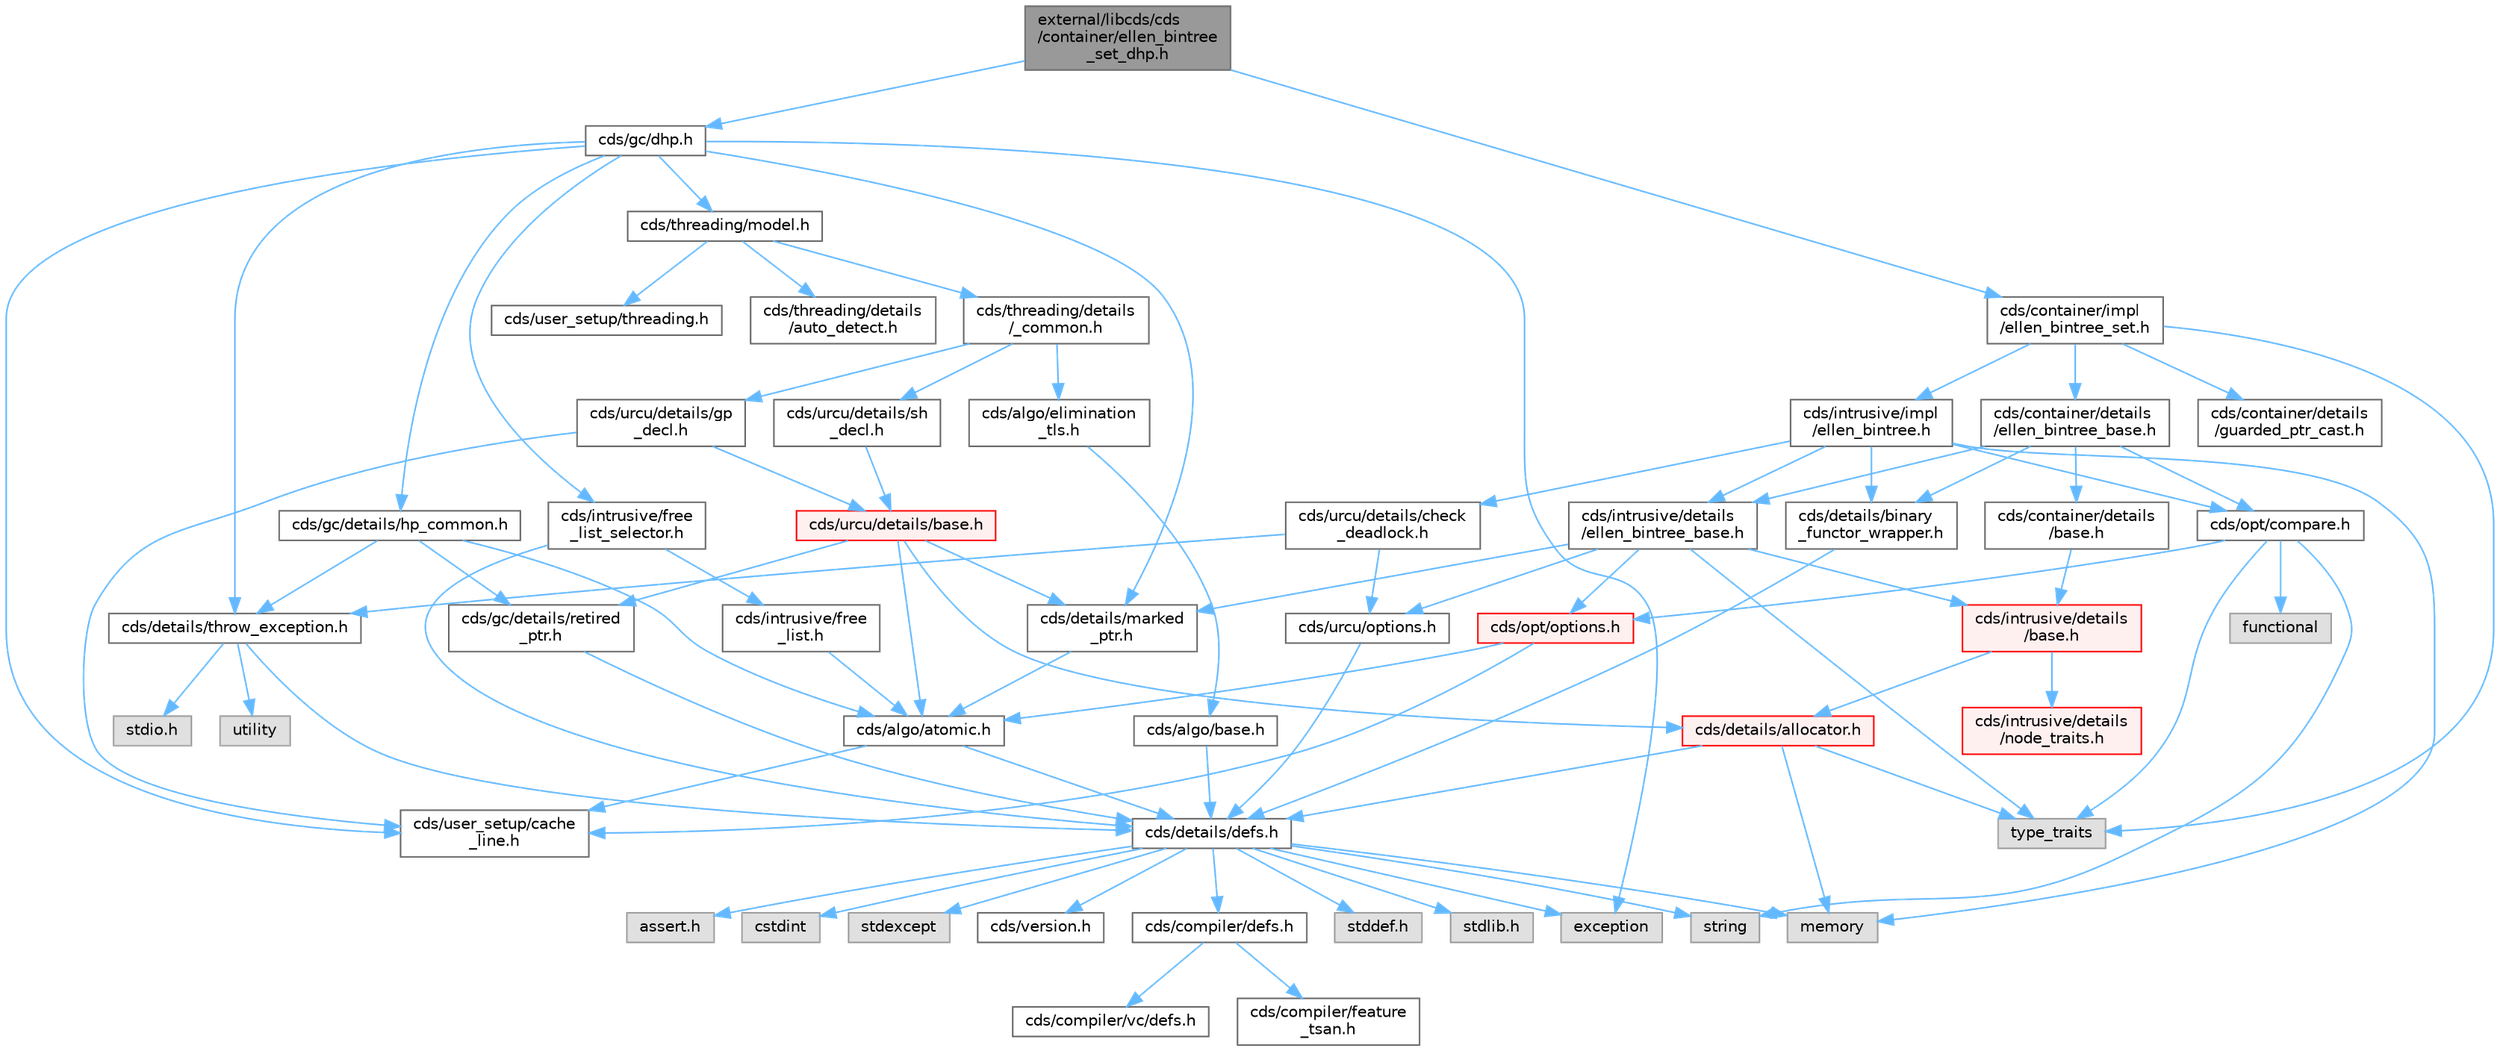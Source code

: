 digraph "external/libcds/cds/container/ellen_bintree_set_dhp.h"
{
 // LATEX_PDF_SIZE
  bgcolor="transparent";
  edge [fontname=Helvetica,fontsize=10,labelfontname=Helvetica,labelfontsize=10];
  node [fontname=Helvetica,fontsize=10,shape=box,height=0.2,width=0.4];
  Node1 [id="Node000001",label="external/libcds/cds\l/container/ellen_bintree\l_set_dhp.h",height=0.2,width=0.4,color="gray40", fillcolor="grey60", style="filled", fontcolor="black",tooltip=" "];
  Node1 -> Node2 [id="edge1_Node000001_Node000002",color="steelblue1",style="solid",tooltip=" "];
  Node2 [id="Node000002",label="cds/gc/dhp.h",height=0.2,width=0.4,color="grey40", fillcolor="white", style="filled",URL="$dhp_8h.html",tooltip=" "];
  Node2 -> Node3 [id="edge2_Node000002_Node000003",color="steelblue1",style="solid",tooltip=" "];
  Node3 [id="Node000003",label="exception",height=0.2,width=0.4,color="grey60", fillcolor="#E0E0E0", style="filled",tooltip=" "];
  Node2 -> Node4 [id="edge3_Node000002_Node000004",color="steelblue1",style="solid",tooltip=" "];
  Node4 [id="Node000004",label="cds/gc/details/hp_common.h",height=0.2,width=0.4,color="grey40", fillcolor="white", style="filled",URL="$hp__common_8h.html",tooltip=" "];
  Node4 -> Node5 [id="edge4_Node000004_Node000005",color="steelblue1",style="solid",tooltip=" "];
  Node5 [id="Node000005",label="cds/algo/atomic.h",height=0.2,width=0.4,color="grey40", fillcolor="white", style="filled",URL="$external_2libcds_2cds_2algo_2atomic_8h.html",tooltip=" "];
  Node5 -> Node6 [id="edge5_Node000005_Node000006",color="steelblue1",style="solid",tooltip=" "];
  Node6 [id="Node000006",label="cds/details/defs.h",height=0.2,width=0.4,color="grey40", fillcolor="white", style="filled",URL="$details_2defs_8h.html",tooltip=" "];
  Node6 -> Node7 [id="edge6_Node000006_Node000007",color="steelblue1",style="solid",tooltip=" "];
  Node7 [id="Node000007",label="stddef.h",height=0.2,width=0.4,color="grey60", fillcolor="#E0E0E0", style="filled",tooltip=" "];
  Node6 -> Node8 [id="edge7_Node000006_Node000008",color="steelblue1",style="solid",tooltip=" "];
  Node8 [id="Node000008",label="stdlib.h",height=0.2,width=0.4,color="grey60", fillcolor="#E0E0E0", style="filled",tooltip=" "];
  Node6 -> Node9 [id="edge8_Node000006_Node000009",color="steelblue1",style="solid",tooltip=" "];
  Node9 [id="Node000009",label="assert.h",height=0.2,width=0.4,color="grey60", fillcolor="#E0E0E0", style="filled",tooltip=" "];
  Node6 -> Node10 [id="edge9_Node000006_Node000010",color="steelblue1",style="solid",tooltip=" "];
  Node10 [id="Node000010",label="cstdint",height=0.2,width=0.4,color="grey60", fillcolor="#E0E0E0", style="filled",tooltip=" "];
  Node6 -> Node3 [id="edge10_Node000006_Node000003",color="steelblue1",style="solid",tooltip=" "];
  Node6 -> Node11 [id="edge11_Node000006_Node000011",color="steelblue1",style="solid",tooltip=" "];
  Node11 [id="Node000011",label="stdexcept",height=0.2,width=0.4,color="grey60", fillcolor="#E0E0E0", style="filled",tooltip=" "];
  Node6 -> Node12 [id="edge12_Node000006_Node000012",color="steelblue1",style="solid",tooltip=" "];
  Node12 [id="Node000012",label="string",height=0.2,width=0.4,color="grey60", fillcolor="#E0E0E0", style="filled",tooltip=" "];
  Node6 -> Node13 [id="edge13_Node000006_Node000013",color="steelblue1",style="solid",tooltip=" "];
  Node13 [id="Node000013",label="memory",height=0.2,width=0.4,color="grey60", fillcolor="#E0E0E0", style="filled",tooltip=" "];
  Node6 -> Node14 [id="edge14_Node000006_Node000014",color="steelblue1",style="solid",tooltip=" "];
  Node14 [id="Node000014",label="cds/version.h",height=0.2,width=0.4,color="grey40", fillcolor="white", style="filled",URL="$external_2libcds_2cds_2version_8h.html",tooltip=" "];
  Node6 -> Node15 [id="edge15_Node000006_Node000015",color="steelblue1",style="solid",tooltip=" "];
  Node15 [id="Node000015",label="cds/compiler/defs.h",height=0.2,width=0.4,color="grey40", fillcolor="white", style="filled",URL="$compiler_2defs_8h.html",tooltip=" "];
  Node15 -> Node16 [id="edge16_Node000015_Node000016",color="steelblue1",style="solid",tooltip=" "];
  Node16 [id="Node000016",label="cds/compiler/vc/defs.h",height=0.2,width=0.4,color="grey40", fillcolor="white", style="filled",URL="$compiler_2vc_2defs_8h.html",tooltip=" "];
  Node15 -> Node17 [id="edge17_Node000015_Node000017",color="steelblue1",style="solid",tooltip=" "];
  Node17 [id="Node000017",label="cds/compiler/feature\l_tsan.h",height=0.2,width=0.4,color="grey40", fillcolor="white", style="filled",URL="$feature__tsan_8h.html",tooltip=" "];
  Node5 -> Node18 [id="edge18_Node000005_Node000018",color="steelblue1",style="solid",tooltip=" "];
  Node18 [id="Node000018",label="cds/user_setup/cache\l_line.h",height=0.2,width=0.4,color="grey40", fillcolor="white", style="filled",URL="$cache__line_8h.html",tooltip="Cache-line size definition"];
  Node4 -> Node19 [id="edge19_Node000004_Node000019",color="steelblue1",style="solid",tooltip=" "];
  Node19 [id="Node000019",label="cds/gc/details/retired\l_ptr.h",height=0.2,width=0.4,color="grey40", fillcolor="white", style="filled",URL="$retired__ptr_8h.html",tooltip=" "];
  Node19 -> Node6 [id="edge20_Node000019_Node000006",color="steelblue1",style="solid",tooltip=" "];
  Node4 -> Node20 [id="edge21_Node000004_Node000020",color="steelblue1",style="solid",tooltip=" "];
  Node20 [id="Node000020",label="cds/details/throw_exception.h",height=0.2,width=0.4,color="grey40", fillcolor="white", style="filled",URL="$throw__exception_8h.html",tooltip=" "];
  Node20 -> Node6 [id="edge22_Node000020_Node000006",color="steelblue1",style="solid",tooltip=" "];
  Node20 -> Node21 [id="edge23_Node000020_Node000021",color="steelblue1",style="solid",tooltip=" "];
  Node21 [id="Node000021",label="stdio.h",height=0.2,width=0.4,color="grey60", fillcolor="#E0E0E0", style="filled",tooltip=" "];
  Node20 -> Node22 [id="edge24_Node000020_Node000022",color="steelblue1",style="solid",tooltip=" "];
  Node22 [id="Node000022",label="utility",height=0.2,width=0.4,color="grey60", fillcolor="#E0E0E0", style="filled",tooltip=" "];
  Node2 -> Node23 [id="edge25_Node000002_Node000023",color="steelblue1",style="solid",tooltip=" "];
  Node23 [id="Node000023",label="cds/threading/model.h",height=0.2,width=0.4,color="grey40", fillcolor="white", style="filled",URL="$model_8h.html",tooltip=" "];
  Node23 -> Node24 [id="edge26_Node000023_Node000024",color="steelblue1",style="solid",tooltip=" "];
  Node24 [id="Node000024",label="cds/threading/details\l/_common.h",height=0.2,width=0.4,color="grey40", fillcolor="white", style="filled",URL="$__common_8h.html",tooltip=" "];
  Node24 -> Node25 [id="edge27_Node000024_Node000025",color="steelblue1",style="solid",tooltip=" "];
  Node25 [id="Node000025",label="cds/urcu/details/gp\l_decl.h",height=0.2,width=0.4,color="grey40", fillcolor="white", style="filled",URL="$gp__decl_8h.html",tooltip=" "];
  Node25 -> Node26 [id="edge28_Node000025_Node000026",color="steelblue1",style="solid",tooltip=" "];
  Node26 [id="Node000026",label="cds/urcu/details/base.h",height=0.2,width=0.4,color="red", fillcolor="#FFF0F0", style="filled",URL="$external_2libcds_2cds_2urcu_2details_2base_8h.html",tooltip=" "];
  Node26 -> Node5 [id="edge29_Node000026_Node000005",color="steelblue1",style="solid",tooltip=" "];
  Node26 -> Node19 [id="edge30_Node000026_Node000019",color="steelblue1",style="solid",tooltip=" "];
  Node26 -> Node27 [id="edge31_Node000026_Node000027",color="steelblue1",style="solid",tooltip=" "];
  Node27 [id="Node000027",label="cds/details/allocator.h",height=0.2,width=0.4,color="red", fillcolor="#FFF0F0", style="filled",URL="$external_2libcds_2cds_2details_2allocator_8h.html",tooltip=" "];
  Node27 -> Node28 [id="edge32_Node000027_Node000028",color="steelblue1",style="solid",tooltip=" "];
  Node28 [id="Node000028",label="type_traits",height=0.2,width=0.4,color="grey60", fillcolor="#E0E0E0", style="filled",tooltip=" "];
  Node27 -> Node13 [id="edge33_Node000027_Node000013",color="steelblue1",style="solid",tooltip=" "];
  Node27 -> Node6 [id="edge34_Node000027_Node000006",color="steelblue1",style="solid",tooltip=" "];
  Node26 -> Node45 [id="edge35_Node000026_Node000045",color="steelblue1",style="solid",tooltip=" "];
  Node45 [id="Node000045",label="cds/details/marked\l_ptr.h",height=0.2,width=0.4,color="grey40", fillcolor="white", style="filled",URL="$marked__ptr_8h.html",tooltip=" "];
  Node45 -> Node5 [id="edge36_Node000045_Node000005",color="steelblue1",style="solid",tooltip=" "];
  Node25 -> Node18 [id="edge37_Node000025_Node000018",color="steelblue1",style="solid",tooltip=" "];
  Node24 -> Node46 [id="edge38_Node000024_Node000046",color="steelblue1",style="solid",tooltip=" "];
  Node46 [id="Node000046",label="cds/urcu/details/sh\l_decl.h",height=0.2,width=0.4,color="grey40", fillcolor="white", style="filled",URL="$sh__decl_8h.html",tooltip=" "];
  Node46 -> Node26 [id="edge39_Node000046_Node000026",color="steelblue1",style="solid",tooltip=" "];
  Node24 -> Node47 [id="edge40_Node000024_Node000047",color="steelblue1",style="solid",tooltip=" "];
  Node47 [id="Node000047",label="cds/algo/elimination\l_tls.h",height=0.2,width=0.4,color="grey40", fillcolor="white", style="filled",URL="$elimination__tls_8h.html",tooltip=" "];
  Node47 -> Node48 [id="edge41_Node000047_Node000048",color="steelblue1",style="solid",tooltip=" "];
  Node48 [id="Node000048",label="cds/algo/base.h",height=0.2,width=0.4,color="grey40", fillcolor="white", style="filled",URL="$external_2libcds_2cds_2algo_2base_8h.html",tooltip=" "];
  Node48 -> Node6 [id="edge42_Node000048_Node000006",color="steelblue1",style="solid",tooltip=" "];
  Node23 -> Node49 [id="edge43_Node000023_Node000049",color="steelblue1",style="solid",tooltip=" "];
  Node49 [id="Node000049",label="cds/user_setup/threading.h",height=0.2,width=0.4,color="grey40", fillcolor="white", style="filled",URL="$external_2libcds_2cds_2user__setup_2threading_8h.html",tooltip=" "];
  Node23 -> Node50 [id="edge44_Node000023_Node000050",color="steelblue1",style="solid",tooltip=" "];
  Node50 [id="Node000050",label="cds/threading/details\l/auto_detect.h",height=0.2,width=0.4,color="grey40", fillcolor="white", style="filled",URL="$auto__detect_8h.html",tooltip=" "];
  Node2 -> Node51 [id="edge45_Node000002_Node000051",color="steelblue1",style="solid",tooltip=" "];
  Node51 [id="Node000051",label="cds/intrusive/free\l_list_selector.h",height=0.2,width=0.4,color="grey40", fillcolor="white", style="filled",URL="$free__list__selector_8h.html",tooltip=" "];
  Node51 -> Node6 [id="edge46_Node000051_Node000006",color="steelblue1",style="solid",tooltip=" "];
  Node51 -> Node52 [id="edge47_Node000051_Node000052",color="steelblue1",style="solid",tooltip=" "];
  Node52 [id="Node000052",label="cds/intrusive/free\l_list.h",height=0.2,width=0.4,color="grey40", fillcolor="white", style="filled",URL="$free__list_8h.html",tooltip=" "];
  Node52 -> Node5 [id="edge48_Node000052_Node000005",color="steelblue1",style="solid",tooltip=" "];
  Node2 -> Node20 [id="edge49_Node000002_Node000020",color="steelblue1",style="solid",tooltip=" "];
  Node2 -> Node45 [id="edge50_Node000002_Node000045",color="steelblue1",style="solid",tooltip=" "];
  Node2 -> Node18 [id="edge51_Node000002_Node000018",color="steelblue1",style="solid",tooltip=" "];
  Node1 -> Node53 [id="edge52_Node000001_Node000053",color="steelblue1",style="solid",tooltip=" "];
  Node53 [id="Node000053",label="cds/container/impl\l/ellen_bintree_set.h",height=0.2,width=0.4,color="grey40", fillcolor="white", style="filled",URL="$ellen__bintree__set_8h.html",tooltip=" "];
  Node53 -> Node28 [id="edge53_Node000053_Node000028",color="steelblue1",style="solid",tooltip=" "];
  Node53 -> Node54 [id="edge54_Node000053_Node000054",color="steelblue1",style="solid",tooltip=" "];
  Node54 [id="Node000054",label="cds/container/details\l/ellen_bintree_base.h",height=0.2,width=0.4,color="grey40", fillcolor="white", style="filled",URL="$container_2details_2ellen__bintree__base_8h.html",tooltip=" "];
  Node54 -> Node55 [id="edge55_Node000054_Node000055",color="steelblue1",style="solid",tooltip=" "];
  Node55 [id="Node000055",label="cds/intrusive/details\l/ellen_bintree_base.h",height=0.2,width=0.4,color="grey40", fillcolor="white", style="filled",URL="$intrusive_2details_2ellen__bintree__base_8h.html",tooltip=" "];
  Node55 -> Node28 [id="edge56_Node000055_Node000028",color="steelblue1",style="solid",tooltip=" "];
  Node55 -> Node56 [id="edge57_Node000055_Node000056",color="steelblue1",style="solid",tooltip=" "];
  Node56 [id="Node000056",label="cds/intrusive/details\l/base.h",height=0.2,width=0.4,color="red", fillcolor="#FFF0F0", style="filled",URL="$external_2libcds_2cds_2intrusive_2details_2base_8h.html",tooltip=" "];
  Node56 -> Node57 [id="edge58_Node000056_Node000057",color="steelblue1",style="solid",tooltip=" "];
  Node57 [id="Node000057",label="cds/intrusive/details\l/node_traits.h",height=0.2,width=0.4,color="red", fillcolor="#FFF0F0", style="filled",URL="$node__traits_8h.html",tooltip=" "];
  Node56 -> Node27 [id="edge59_Node000056_Node000027",color="steelblue1",style="solid",tooltip=" "];
  Node55 -> Node59 [id="edge60_Node000055_Node000059",color="steelblue1",style="solid",tooltip=" "];
  Node59 [id="Node000059",label="cds/opt/options.h",height=0.2,width=0.4,color="red", fillcolor="#FFF0F0", style="filled",URL="$opt_2options_8h.html",tooltip=" "];
  Node59 -> Node18 [id="edge61_Node000059_Node000018",color="steelblue1",style="solid",tooltip=" "];
  Node59 -> Node5 [id="edge62_Node000059_Node000005",color="steelblue1",style="solid",tooltip=" "];
  Node55 -> Node65 [id="edge63_Node000055_Node000065",color="steelblue1",style="solid",tooltip=" "];
  Node65 [id="Node000065",label="cds/urcu/options.h",height=0.2,width=0.4,color="grey40", fillcolor="white", style="filled",URL="$urcu_2options_8h.html",tooltip=" "];
  Node65 -> Node6 [id="edge64_Node000065_Node000006",color="steelblue1",style="solid",tooltip=" "];
  Node55 -> Node45 [id="edge65_Node000055_Node000045",color="steelblue1",style="solid",tooltip=" "];
  Node54 -> Node66 [id="edge66_Node000054_Node000066",color="steelblue1",style="solid",tooltip=" "];
  Node66 [id="Node000066",label="cds/container/details\l/base.h",height=0.2,width=0.4,color="grey40", fillcolor="white", style="filled",URL="$external_2libcds_2cds_2container_2details_2base_8h.html",tooltip=" "];
  Node66 -> Node56 [id="edge67_Node000066_Node000056",color="steelblue1",style="solid",tooltip=" "];
  Node54 -> Node67 [id="edge68_Node000054_Node000067",color="steelblue1",style="solid",tooltip=" "];
  Node67 [id="Node000067",label="cds/opt/compare.h",height=0.2,width=0.4,color="grey40", fillcolor="white", style="filled",URL="$external_2libcds_2cds_2opt_2compare_8h.html",tooltip=" "];
  Node67 -> Node28 [id="edge69_Node000067_Node000028",color="steelblue1",style="solid",tooltip=" "];
  Node67 -> Node68 [id="edge70_Node000067_Node000068",color="steelblue1",style="solid",tooltip=" "];
  Node68 [id="Node000068",label="functional",height=0.2,width=0.4,color="grey60", fillcolor="#E0E0E0", style="filled",tooltip=" "];
  Node67 -> Node12 [id="edge71_Node000067_Node000012",color="steelblue1",style="solid",tooltip=" "];
  Node67 -> Node59 [id="edge72_Node000067_Node000059",color="steelblue1",style="solid",tooltip=" "];
  Node54 -> Node69 [id="edge73_Node000054_Node000069",color="steelblue1",style="solid",tooltip=" "];
  Node69 [id="Node000069",label="cds/details/binary\l_functor_wrapper.h",height=0.2,width=0.4,color="grey40", fillcolor="white", style="filled",URL="$binary__functor__wrapper_8h.html",tooltip=" "];
  Node69 -> Node6 [id="edge74_Node000069_Node000006",color="steelblue1",style="solid",tooltip=" "];
  Node53 -> Node70 [id="edge75_Node000053_Node000070",color="steelblue1",style="solid",tooltip=" "];
  Node70 [id="Node000070",label="cds/intrusive/impl\l/ellen_bintree.h",height=0.2,width=0.4,color="grey40", fillcolor="white", style="filled",URL="$ellen__bintree_8h.html",tooltip=" "];
  Node70 -> Node13 [id="edge76_Node000070_Node000013",color="steelblue1",style="solid",tooltip=" "];
  Node70 -> Node55 [id="edge77_Node000070_Node000055",color="steelblue1",style="solid",tooltip=" "];
  Node70 -> Node67 [id="edge78_Node000070_Node000067",color="steelblue1",style="solid",tooltip=" "];
  Node70 -> Node69 [id="edge79_Node000070_Node000069",color="steelblue1",style="solid",tooltip=" "];
  Node70 -> Node71 [id="edge80_Node000070_Node000071",color="steelblue1",style="solid",tooltip=" "];
  Node71 [id="Node000071",label="cds/urcu/details/check\l_deadlock.h",height=0.2,width=0.4,color="grey40", fillcolor="white", style="filled",URL="$check__deadlock_8h.html",tooltip=" "];
  Node71 -> Node65 [id="edge81_Node000071_Node000065",color="steelblue1",style="solid",tooltip=" "];
  Node71 -> Node20 [id="edge82_Node000071_Node000020",color="steelblue1",style="solid",tooltip=" "];
  Node53 -> Node72 [id="edge83_Node000053_Node000072",color="steelblue1",style="solid",tooltip=" "];
  Node72 [id="Node000072",label="cds/container/details\l/guarded_ptr_cast.h",height=0.2,width=0.4,color="grey40", fillcolor="white", style="filled",URL="$guarded__ptr__cast_8h.html",tooltip=" "];
}
